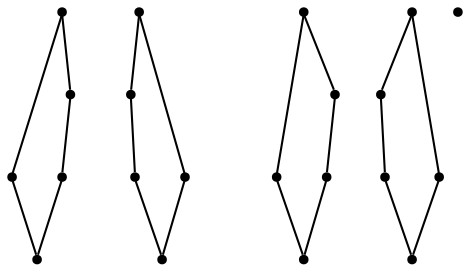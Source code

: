 graph {
  node [shape=point,comment="{\"directed\":false,\"doi\":\"10.1007/978-3-031-49272-3_15\",\"figure\":\"? (17)\"}"]

  v0 [pos="679.617635855213,870.5338744774874"]
  v1 [pos="604.8005051094387,921.3392052747674"]
  v2 [pos="497.7470034522503,924.068752342951"]
  v3 [pos="817.0843331057903,848.9546145478058"]
  v4 [pos="817.0843331057903,907.1245543438727"]
  v5 [pos="766.2762335389,832.3063534177472"]
  v6 [pos="766.2762335389,924.5355015055688"]
  v7 [pos="730.4549225058267,876.2283541542276"]
  v8 [pos="662.9691706872188,921.3392052747674"]
  v9 [pos="635.693999918804,834.7140039635426"]
  v10 [pos="587.3852272124254,870.5338744774874"]
  v11 [pos="533.564173289621,880.1466403281036"]
  v12 [pos="497.7470034522503,831.8396201520391"]
  v13 [pos="446.93786262502016,849.2504242415489"]
  v14 [pos="446.93786262502016,907.4183928208259"]
  v15 [pos="396.62985416911505,885.4432362545915"]
  v16 [pos="379.218741313461,834.6358229621545"]
  v17 [pos="348.32318782907265,921.2641559645697"]
  v18 [pos="321.04801706065786,834.6358229621545"]
  v19 [pos="304.3995280470069,885.4432362545915"]
  v20 [pos="284.8059891589909,972.4273102999225"]

  v3 -- v4 [id="-13",pos="817.0843331057903,848.9546145478058 817.0843331057903,907.1245543438727 817.0843331057903,907.1245543438727 817.0843331057903,907.1245543438727"]
  v5 -- v3 [id="-14",pos="766.2762335389,832.3063534177472 817.0843331057903,848.9546145478058 817.0843331057903,848.9546145478058 817.0843331057903,848.9546145478058"]
  v6 -- v4 [id="-15",pos="766.2762335389,924.5355015055688 817.0843331057903,907.1245543438727 817.0843331057903,907.1245543438727 817.0843331057903,907.1245543438727"]
  v5 -- v7 [id="-16",pos="766.2762335389,832.3063534177472 730.4549225058267,876.2283541542276 730.4549225058267,876.2283541542276 730.4549225058267,876.2283541542276"]
  v7 -- v6 [id="-17",pos="730.4549225058267,876.2283541542276 766.2762335389,924.5355015055688 766.2762335389,924.5355015055688 766.2762335389,924.5355015055688"]
  v0 -- v8 [id="-18",pos="679.617635855213,870.5338744774874 662.9691706872188,921.3392052747674 662.9691706872188,921.3392052747674 662.9691706872188,921.3392052747674"]
  v0 -- v9 [id="-19",pos="679.617635855213,870.5338744774874 635.693999918804,834.7140039635426 635.693999918804,834.7140039635426 635.693999918804,834.7140039635426"]
  v8 -- v1 [id="-20",pos="662.9691706872188,921.3392052747674 604.8005051094387,921.3392052747674 604.8005051094387,921.3392052747674 604.8005051094387,921.3392052747674"]
  v9 -- v10 [id="-21",pos="635.693999918804,834.7140039635426 587.3852272124254,870.5338744774874 587.3852272124254,870.5338744774874 587.3852272124254,870.5338744774874"]
  v10 -- v1 [id="-22",pos="587.3852272124254,870.5338744774874 604.8005051094387,921.3392052747674 604.8005051094387,921.3392052747674 604.8005051094387,921.3392052747674"]
  v11 -- v12 [id="-23",pos="533.564173289621,880.1466403281036 497.7470034522503,831.8396201520391 497.7470034522503,831.8396201520391 497.7470034522503,831.8396201520391"]
  v2 -- v11 [id="-24",pos="497.7470034522503,924.068752342951 533.564173289621,880.1466403281036 533.564173289621,880.1466403281036 533.564173289621,880.1466403281036"]
  v12 -- v13 [id="-25",pos="497.7470034522503,831.8396201520391 446.93786262502016,849.2504242415489 446.93786262502016,849.2504242415489 446.93786262502016,849.2504242415489"]
  v2 -- v14 [id="-26",pos="497.7470034522503,924.068752342951 446.93786262502016,907.4183928208259 446.93786262502016,907.4183928208259 446.93786262502016,907.4183928208259"]
  v14 -- v13 [id="-27",pos="446.93786262502016,907.4183928208259 446.93786262502016,849.2504242415489 446.93786262502016,849.2504242415489 446.93786262502016,849.2504242415489"]
  v15 -- v16 [id="-28",pos="396.62985416911505,885.4432362545915 379.218741313461,834.6358229621545 379.218741313461,834.6358229621545 379.218741313461,834.6358229621545"]
  v17 -- v15 [id="-29",pos="348.32318782907265,921.2641559645697 396.62985416911505,885.4432362545915 396.62985416911505,885.4432362545915 396.62985416911505,885.4432362545915"]
  v18 -- v16 [id="-30",pos="321.04801706065786,834.6358229621545 379.218741313461,834.6358229621545 379.218741313461,834.6358229621545 379.218741313461,834.6358229621545"]
  v19 -- v17 [id="-31",pos="304.3995280470069,885.4432362545915 348.32318782907265,921.2641559645697 348.32318782907265,921.2641559645697 348.32318782907265,921.2641559645697"]
  v19 -- v18 [id="-32",pos="304.3995280470069,885.4432362545915 321.04801706065786,834.6358229621545 321.04801706065786,834.6358229621545 321.04801706065786,834.6358229621545"]
}